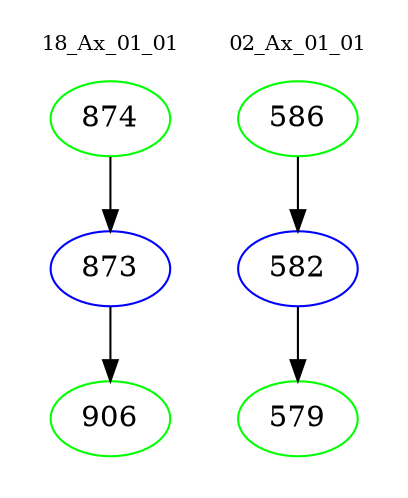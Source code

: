 digraph{
subgraph cluster_0 {
color = white
label = "18_Ax_01_01";
fontsize=10;
T0_874 [label="874", color="green"]
T0_874 -> T0_873 [color="black"]
T0_873 [label="873", color="blue"]
T0_873 -> T0_906 [color="black"]
T0_906 [label="906", color="green"]
}
subgraph cluster_1 {
color = white
label = "02_Ax_01_01";
fontsize=10;
T1_586 [label="586", color="green"]
T1_586 -> T1_582 [color="black"]
T1_582 [label="582", color="blue"]
T1_582 -> T1_579 [color="black"]
T1_579 [label="579", color="green"]
}
}
